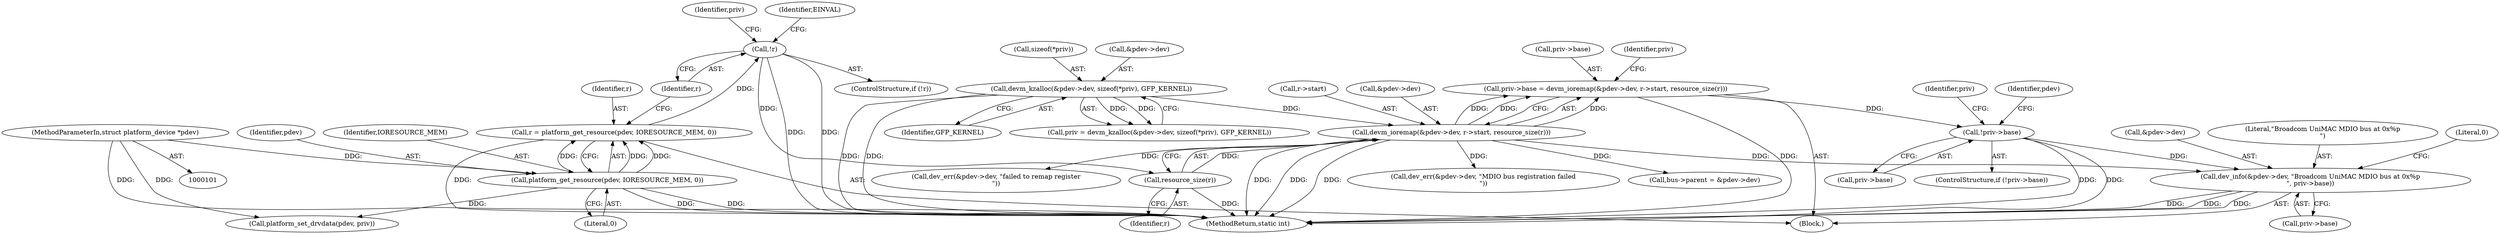 digraph "0_linux_297a6961ffb8ff4dc66c9fbf53b924bd1dda05d5@pointer" {
"1000168" [label="(Call,!priv->base)"];
"1000153" [label="(Call,priv->base = devm_ioremap(&pdev->dev, r->start, resource_size(r)))"];
"1000157" [label="(Call,devm_ioremap(&pdev->dev, r->start, resource_size(r)))"];
"1000126" [label="(Call,devm_kzalloc(&pdev->dev, sizeof(*priv), GFP_KERNEL))"];
"1000165" [label="(Call,resource_size(r))"];
"1000148" [label="(Call,!r)"];
"1000141" [label="(Call,r = platform_get_resource(pdev, IORESOURCE_MEM, 0))"];
"1000143" [label="(Call,platform_get_resource(pdev, IORESOURCE_MEM, 0))"];
"1000102" [label="(MethodParameterIn,struct platform_device *pdev)"];
"1000306" [label="(Call,dev_info(&pdev->dev, \"Broadcom UniMAC MDIO bus at 0x%p\n\", priv->base))"];
"1000322" [label="(MethodReturn,static int)"];
"1000296" [label="(Call,dev_err(&pdev->dev, \"MDIO bus registration failed\n\"))"];
"1000155" [label="(Identifier,priv)"];
"1000154" [label="(Call,priv->base)"];
"1000143" [label="(Call,platform_get_resource(pdev, IORESOURCE_MEM, 0))"];
"1000141" [label="(Call,r = platform_get_resource(pdev, IORESOURCE_MEM, 0))"];
"1000162" [label="(Call,r->start)"];
"1000142" [label="(Identifier,r)"];
"1000307" [label="(Call,&pdev->dev)"];
"1000184" [label="(Identifier,priv)"];
"1000176" [label="(Identifier,pdev)"];
"1000169" [label="(Call,priv->base)"];
"1000303" [label="(Call,platform_set_drvdata(pdev, priv))"];
"1000166" [label="(Identifier,r)"];
"1000144" [label="(Identifier,pdev)"];
"1000131" [label="(Call,sizeof(*priv))"];
"1000153" [label="(Call,priv->base = devm_ioremap(&pdev->dev, r->start, resource_size(r)))"];
"1000253" [label="(Call,bus->parent = &pdev->dev)"];
"1000134" [label="(Identifier,GFP_KERNEL)"];
"1000103" [label="(Block,)"];
"1000102" [label="(MethodParameterIn,struct platform_device *pdev)"];
"1000312" [label="(Call,priv->base)"];
"1000165" [label="(Call,resource_size(r))"];
"1000311" [label="(Literal,\"Broadcom UniMAC MDIO bus at 0x%p\n\")"];
"1000157" [label="(Call,devm_ioremap(&pdev->dev, r->start, resource_size(r)))"];
"1000173" [label="(Call,dev_err(&pdev->dev, \"failed to remap register\n\"))"];
"1000167" [label="(ControlStructure,if (!priv->base))"];
"1000147" [label="(ControlStructure,if (!r))"];
"1000145" [label="(Identifier,IORESOURCE_MEM)"];
"1000152" [label="(Identifier,EINVAL)"];
"1000170" [label="(Identifier,priv)"];
"1000126" [label="(Call,devm_kzalloc(&pdev->dev, sizeof(*priv), GFP_KERNEL))"];
"1000149" [label="(Identifier,r)"];
"1000124" [label="(Call,priv = devm_kzalloc(&pdev->dev, sizeof(*priv), GFP_KERNEL))"];
"1000158" [label="(Call,&pdev->dev)"];
"1000127" [label="(Call,&pdev->dev)"];
"1000306" [label="(Call,dev_info(&pdev->dev, \"Broadcom UniMAC MDIO bus at 0x%p\n\", priv->base))"];
"1000168" [label="(Call,!priv->base)"];
"1000146" [label="(Literal,0)"];
"1000148" [label="(Call,!r)"];
"1000316" [label="(Literal,0)"];
"1000168" -> "1000167"  [label="AST: "];
"1000168" -> "1000169"  [label="CFG: "];
"1000169" -> "1000168"  [label="AST: "];
"1000176" -> "1000168"  [label="CFG: "];
"1000184" -> "1000168"  [label="CFG: "];
"1000168" -> "1000322"  [label="DDG: "];
"1000168" -> "1000322"  [label="DDG: "];
"1000153" -> "1000168"  [label="DDG: "];
"1000168" -> "1000306"  [label="DDG: "];
"1000153" -> "1000103"  [label="AST: "];
"1000153" -> "1000157"  [label="CFG: "];
"1000154" -> "1000153"  [label="AST: "];
"1000157" -> "1000153"  [label="AST: "];
"1000170" -> "1000153"  [label="CFG: "];
"1000153" -> "1000322"  [label="DDG: "];
"1000157" -> "1000153"  [label="DDG: "];
"1000157" -> "1000153"  [label="DDG: "];
"1000157" -> "1000153"  [label="DDG: "];
"1000157" -> "1000165"  [label="CFG: "];
"1000158" -> "1000157"  [label="AST: "];
"1000162" -> "1000157"  [label="AST: "];
"1000165" -> "1000157"  [label="AST: "];
"1000157" -> "1000322"  [label="DDG: "];
"1000157" -> "1000322"  [label="DDG: "];
"1000157" -> "1000322"  [label="DDG: "];
"1000126" -> "1000157"  [label="DDG: "];
"1000165" -> "1000157"  [label="DDG: "];
"1000157" -> "1000173"  [label="DDG: "];
"1000157" -> "1000253"  [label="DDG: "];
"1000157" -> "1000296"  [label="DDG: "];
"1000157" -> "1000306"  [label="DDG: "];
"1000126" -> "1000124"  [label="AST: "];
"1000126" -> "1000134"  [label="CFG: "];
"1000127" -> "1000126"  [label="AST: "];
"1000131" -> "1000126"  [label="AST: "];
"1000134" -> "1000126"  [label="AST: "];
"1000124" -> "1000126"  [label="CFG: "];
"1000126" -> "1000322"  [label="DDG: "];
"1000126" -> "1000322"  [label="DDG: "];
"1000126" -> "1000124"  [label="DDG: "];
"1000126" -> "1000124"  [label="DDG: "];
"1000165" -> "1000166"  [label="CFG: "];
"1000166" -> "1000165"  [label="AST: "];
"1000165" -> "1000322"  [label="DDG: "];
"1000148" -> "1000165"  [label="DDG: "];
"1000148" -> "1000147"  [label="AST: "];
"1000148" -> "1000149"  [label="CFG: "];
"1000149" -> "1000148"  [label="AST: "];
"1000152" -> "1000148"  [label="CFG: "];
"1000155" -> "1000148"  [label="CFG: "];
"1000148" -> "1000322"  [label="DDG: "];
"1000148" -> "1000322"  [label="DDG: "];
"1000141" -> "1000148"  [label="DDG: "];
"1000141" -> "1000103"  [label="AST: "];
"1000141" -> "1000143"  [label="CFG: "];
"1000142" -> "1000141"  [label="AST: "];
"1000143" -> "1000141"  [label="AST: "];
"1000149" -> "1000141"  [label="CFG: "];
"1000141" -> "1000322"  [label="DDG: "];
"1000143" -> "1000141"  [label="DDG: "];
"1000143" -> "1000141"  [label="DDG: "];
"1000143" -> "1000141"  [label="DDG: "];
"1000143" -> "1000146"  [label="CFG: "];
"1000144" -> "1000143"  [label="AST: "];
"1000145" -> "1000143"  [label="AST: "];
"1000146" -> "1000143"  [label="AST: "];
"1000143" -> "1000322"  [label="DDG: "];
"1000143" -> "1000322"  [label="DDG: "];
"1000102" -> "1000143"  [label="DDG: "];
"1000143" -> "1000303"  [label="DDG: "];
"1000102" -> "1000101"  [label="AST: "];
"1000102" -> "1000322"  [label="DDG: "];
"1000102" -> "1000303"  [label="DDG: "];
"1000306" -> "1000103"  [label="AST: "];
"1000306" -> "1000312"  [label="CFG: "];
"1000307" -> "1000306"  [label="AST: "];
"1000311" -> "1000306"  [label="AST: "];
"1000312" -> "1000306"  [label="AST: "];
"1000316" -> "1000306"  [label="CFG: "];
"1000306" -> "1000322"  [label="DDG: "];
"1000306" -> "1000322"  [label="DDG: "];
"1000306" -> "1000322"  [label="DDG: "];
}
